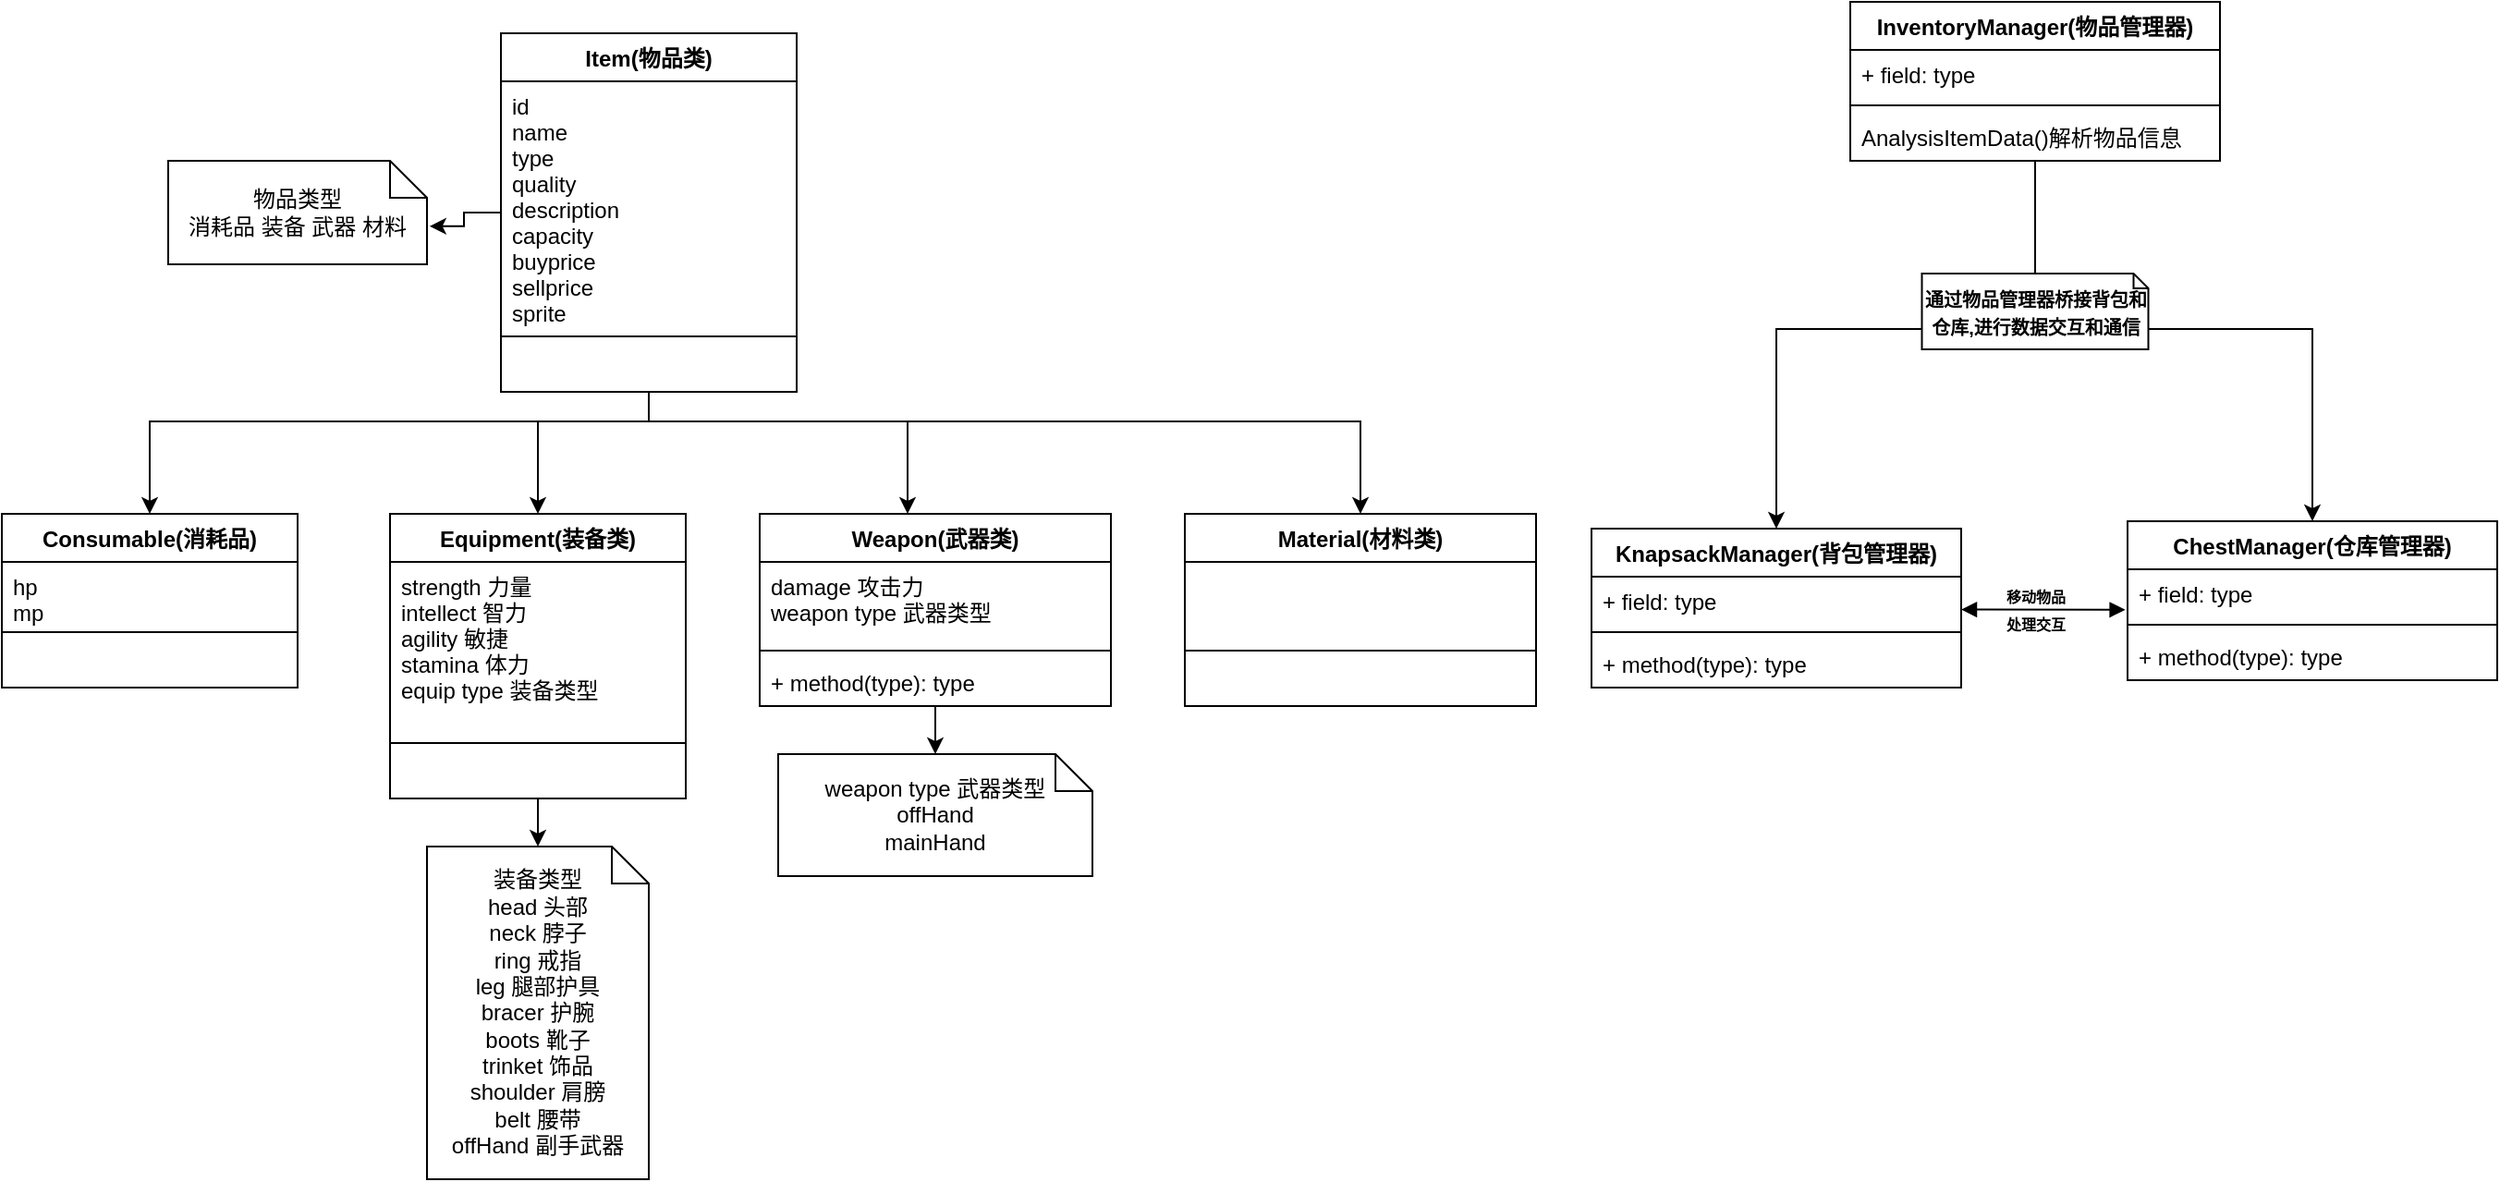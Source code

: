 <mxfile version="14.5.7" type="device"><diagram id="ZgeXcxt-RcczMnQYIGHZ" name="Page-1"><mxGraphModel dx="1292" dy="723" grid="1" gridSize="10" guides="1" tooltips="1" connect="1" arrows="1" fold="1" page="1" pageScale="1" pageWidth="850" pageHeight="1100" math="0" shadow="0"><root><mxCell id="0"/><mxCell id="1" parent="0"/><mxCell id="dufxgDNVYpHI1OGXflw_-27" style="edgeStyle=orthogonalEdgeStyle;rounded=0;orthogonalLoop=1;jettySize=auto;html=1;entryX=0.5;entryY=0;entryDx=0;entryDy=0;" parent="1" source="dufxgDNVYpHI1OGXflw_-8" target="dufxgDNVYpHI1OGXflw_-14" edge="1"><mxGeometry relative="1" as="geometry"><Array as="points"><mxPoint x="440" y="360"/><mxPoint x="170" y="360"/></Array></mxGeometry></mxCell><mxCell id="dufxgDNVYpHI1OGXflw_-28" style="edgeStyle=orthogonalEdgeStyle;rounded=0;orthogonalLoop=1;jettySize=auto;html=1;" parent="1" source="dufxgDNVYpHI1OGXflw_-8" target="dufxgDNVYpHI1OGXflw_-20" edge="1"><mxGeometry relative="1" as="geometry"><Array as="points"><mxPoint x="440" y="360"/><mxPoint x="380" y="360"/></Array></mxGeometry></mxCell><mxCell id="dufxgDNVYpHI1OGXflw_-34" style="edgeStyle=orthogonalEdgeStyle;rounded=0;orthogonalLoop=1;jettySize=auto;html=1;" parent="1" source="dufxgDNVYpHI1OGXflw_-8" target="dufxgDNVYpHI1OGXflw_-30" edge="1"><mxGeometry relative="1" as="geometry"><Array as="points"><mxPoint x="440" y="360"/><mxPoint x="580" y="360"/></Array></mxGeometry></mxCell><mxCell id="dufxgDNVYpHI1OGXflw_-40" style="edgeStyle=orthogonalEdgeStyle;rounded=0;orthogonalLoop=1;jettySize=auto;html=1;" parent="1" source="dufxgDNVYpHI1OGXflw_-8" target="dufxgDNVYpHI1OGXflw_-36" edge="1"><mxGeometry relative="1" as="geometry"><Array as="points"><mxPoint x="440" y="360"/><mxPoint x="825" y="360"/></Array></mxGeometry></mxCell><mxCell id="bSa4SVL7BriI_gfOmRT2-6" style="edgeStyle=orthogonalEdgeStyle;rounded=0;orthogonalLoop=1;jettySize=auto;html=1;entryX=1.01;entryY=0.632;entryDx=0;entryDy=0;entryPerimeter=0;" parent="1" source="dufxgDNVYpHI1OGXflw_-8" target="dufxgDNVYpHI1OGXflw_-13" edge="1"><mxGeometry relative="1" as="geometry"/></mxCell><mxCell id="dufxgDNVYpHI1OGXflw_-8" value="Item(物品类)" style="swimlane;fontStyle=1;align=center;verticalAlign=top;childLayout=stackLayout;horizontal=1;startSize=26;horizontalStack=0;resizeParent=1;resizeParentMax=0;resizeLast=0;collapsible=1;marginBottom=0;" parent="1" vertex="1"><mxGeometry x="360" y="150" width="160" height="194" as="geometry"/></mxCell><mxCell id="dufxgDNVYpHI1OGXflw_-9" value="id&#10;name&#10;type&#10;quality&#10;description&#10;capacity&#10;buyprice&#10;sellprice&#10;sprite" style="text;strokeColor=none;fillColor=none;align=left;verticalAlign=top;spacingLeft=4;spacingRight=4;overflow=hidden;rotatable=0;points=[[0,0.5],[1,0.5]];portConstraint=eastwest;" parent="dufxgDNVYpHI1OGXflw_-8" vertex="1"><mxGeometry y="26" width="160" height="134" as="geometry"/></mxCell><mxCell id="dufxgDNVYpHI1OGXflw_-10" value="" style="line;strokeWidth=1;fillColor=none;align=left;verticalAlign=middle;spacingTop=-1;spacingLeft=3;spacingRight=3;rotatable=0;labelPosition=right;points=[];portConstraint=eastwest;" parent="dufxgDNVYpHI1OGXflw_-8" vertex="1"><mxGeometry y="160" width="160" height="8" as="geometry"/></mxCell><mxCell id="dufxgDNVYpHI1OGXflw_-11" value="&#10;&#10;" style="text;strokeColor=none;fillColor=none;align=left;verticalAlign=top;spacingLeft=4;spacingRight=4;overflow=hidden;rotatable=0;points=[[0,0.5],[1,0.5]];portConstraint=eastwest;" parent="dufxgDNVYpHI1OGXflw_-8" vertex="1"><mxGeometry y="168" width="160" height="26" as="geometry"/></mxCell><mxCell id="dufxgDNVYpHI1OGXflw_-13" value="物品类型&lt;br&gt;消耗品 装备 武器 材料" style="shape=note;size=20;whiteSpace=wrap;html=1;" parent="1" vertex="1"><mxGeometry x="180" y="219" width="140" height="56" as="geometry"/></mxCell><mxCell id="dufxgDNVYpHI1OGXflw_-14" value="Consumable(消耗品)" style="swimlane;fontStyle=1;align=center;verticalAlign=top;childLayout=stackLayout;horizontal=1;startSize=26;horizontalStack=0;resizeParent=1;resizeParentMax=0;resizeLast=0;collapsible=1;marginBottom=0;" parent="1" vertex="1"><mxGeometry x="90" y="410" width="160" height="94" as="geometry"/></mxCell><mxCell id="dufxgDNVYpHI1OGXflw_-15" value="hp&#10;mp" style="text;strokeColor=none;fillColor=none;align=left;verticalAlign=top;spacingLeft=4;spacingRight=4;overflow=hidden;rotatable=0;points=[[0,0.5],[1,0.5]];portConstraint=eastwest;" parent="dufxgDNVYpHI1OGXflw_-14" vertex="1"><mxGeometry y="26" width="160" height="34" as="geometry"/></mxCell><mxCell id="dufxgDNVYpHI1OGXflw_-16" value="" style="line;strokeWidth=1;fillColor=none;align=left;verticalAlign=middle;spacingTop=-1;spacingLeft=3;spacingRight=3;rotatable=0;labelPosition=right;points=[];portConstraint=eastwest;" parent="dufxgDNVYpHI1OGXflw_-14" vertex="1"><mxGeometry y="60" width="160" height="8" as="geometry"/></mxCell><mxCell id="dufxgDNVYpHI1OGXflw_-17" value="&#10;&#10;" style="text;strokeColor=none;fillColor=none;align=left;verticalAlign=top;spacingLeft=4;spacingRight=4;overflow=hidden;rotatable=0;points=[[0,0.5],[1,0.5]];portConstraint=eastwest;" parent="dufxgDNVYpHI1OGXflw_-14" vertex="1"><mxGeometry y="68" width="160" height="26" as="geometry"/></mxCell><mxCell id="bSa4SVL7BriI_gfOmRT2-1" style="edgeStyle=orthogonalEdgeStyle;rounded=0;orthogonalLoop=1;jettySize=auto;html=1;" parent="1" source="dufxgDNVYpHI1OGXflw_-20" target="dufxgDNVYpHI1OGXflw_-29" edge="1"><mxGeometry relative="1" as="geometry"/></mxCell><mxCell id="dufxgDNVYpHI1OGXflw_-20" value="Equipment(装备类)" style="swimlane;fontStyle=1;align=center;verticalAlign=top;childLayout=stackLayout;horizontal=1;startSize=26;horizontalStack=0;resizeParent=1;resizeParentMax=0;resizeLast=0;collapsible=1;marginBottom=0;" parent="1" vertex="1"><mxGeometry x="300" y="410" width="160" height="154" as="geometry"/></mxCell><mxCell id="dufxgDNVYpHI1OGXflw_-21" value="strength 力量&#10;intellect 智力&#10;agility 敏捷&#10;stamina 体力&#10;equip type 装备类型" style="text;strokeColor=none;fillColor=none;align=left;verticalAlign=top;spacingLeft=4;spacingRight=4;overflow=hidden;rotatable=0;points=[[0,0.5],[1,0.5]];portConstraint=eastwest;" parent="dufxgDNVYpHI1OGXflw_-20" vertex="1"><mxGeometry y="26" width="160" height="94" as="geometry"/></mxCell><mxCell id="dufxgDNVYpHI1OGXflw_-22" value="" style="line;strokeWidth=1;fillColor=none;align=left;verticalAlign=middle;spacingTop=-1;spacingLeft=3;spacingRight=3;rotatable=0;labelPosition=right;points=[];portConstraint=eastwest;" parent="dufxgDNVYpHI1OGXflw_-20" vertex="1"><mxGeometry y="120" width="160" height="8" as="geometry"/></mxCell><mxCell id="dufxgDNVYpHI1OGXflw_-23" value="&#10;&#10;" style="text;strokeColor=none;fillColor=none;align=left;verticalAlign=top;spacingLeft=4;spacingRight=4;overflow=hidden;rotatable=0;points=[[0,0.5],[1,0.5]];portConstraint=eastwest;" parent="dufxgDNVYpHI1OGXflw_-20" vertex="1"><mxGeometry y="128" width="160" height="26" as="geometry"/></mxCell><mxCell id="dufxgDNVYpHI1OGXflw_-29" value="装备类型&lt;br&gt;head 头部&lt;br&gt;neck 脖子&lt;br&gt;ring 戒指&lt;br&gt;leg 腿部护具&lt;br&gt;bracer 护腕&lt;br&gt;boots 靴子&lt;br&gt;trinket 饰品&lt;br&gt;shoulder 肩膀&lt;br&gt;belt 腰带&lt;br&gt;offHand 副手武器" style="shape=note;size=20;whiteSpace=wrap;html=1;" parent="1" vertex="1"><mxGeometry x="320" y="590" width="120" height="180" as="geometry"/></mxCell><mxCell id="bSa4SVL7BriI_gfOmRT2-2" style="edgeStyle=orthogonalEdgeStyle;rounded=0;orthogonalLoop=1;jettySize=auto;html=1;" parent="1" source="dufxgDNVYpHI1OGXflw_-30" target="dufxgDNVYpHI1OGXflw_-35" edge="1"><mxGeometry relative="1" as="geometry"/></mxCell><mxCell id="dufxgDNVYpHI1OGXflw_-30" value="Weapon(武器类)" style="swimlane;fontStyle=1;align=center;verticalAlign=top;childLayout=stackLayout;horizontal=1;startSize=26;horizontalStack=0;resizeParent=1;resizeParentMax=0;resizeLast=0;collapsible=1;marginBottom=0;" parent="1" vertex="1"><mxGeometry x="500" y="410" width="190" height="104" as="geometry"/></mxCell><mxCell id="dufxgDNVYpHI1OGXflw_-31" value="damage 攻击力&#10;weapon type 武器类型" style="text;strokeColor=none;fillColor=none;align=left;verticalAlign=top;spacingLeft=4;spacingRight=4;overflow=hidden;rotatable=0;points=[[0,0.5],[1,0.5]];portConstraint=eastwest;" parent="dufxgDNVYpHI1OGXflw_-30" vertex="1"><mxGeometry y="26" width="190" height="44" as="geometry"/></mxCell><mxCell id="dufxgDNVYpHI1OGXflw_-32" value="" style="line;strokeWidth=1;fillColor=none;align=left;verticalAlign=middle;spacingTop=-1;spacingLeft=3;spacingRight=3;rotatable=0;labelPosition=right;points=[];portConstraint=eastwest;" parent="dufxgDNVYpHI1OGXflw_-30" vertex="1"><mxGeometry y="70" width="190" height="8" as="geometry"/></mxCell><mxCell id="dufxgDNVYpHI1OGXflw_-33" value="+ method(type): type" style="text;strokeColor=none;fillColor=none;align=left;verticalAlign=top;spacingLeft=4;spacingRight=4;overflow=hidden;rotatable=0;points=[[0,0.5],[1,0.5]];portConstraint=eastwest;" parent="dufxgDNVYpHI1OGXflw_-30" vertex="1"><mxGeometry y="78" width="190" height="26" as="geometry"/></mxCell><mxCell id="dufxgDNVYpHI1OGXflw_-35" value="weapon type 武器类型&lt;br&gt;offHand&lt;br&gt;mainHand" style="shape=note;size=20;whiteSpace=wrap;html=1;" parent="1" vertex="1"><mxGeometry x="510" y="540" width="170" height="66" as="geometry"/></mxCell><mxCell id="dufxgDNVYpHI1OGXflw_-36" value="Material(材料类)" style="swimlane;fontStyle=1;align=center;verticalAlign=top;childLayout=stackLayout;horizontal=1;startSize=26;horizontalStack=0;resizeParent=1;resizeParentMax=0;resizeLast=0;collapsible=1;marginBottom=0;" parent="1" vertex="1"><mxGeometry x="730" y="410" width="190" height="104" as="geometry"/></mxCell><mxCell id="dufxgDNVYpHI1OGXflw_-37" value="&#10;&#10;" style="text;strokeColor=none;fillColor=none;align=left;verticalAlign=top;spacingLeft=4;spacingRight=4;overflow=hidden;rotatable=0;points=[[0,0.5],[1,0.5]];portConstraint=eastwest;" parent="dufxgDNVYpHI1OGXflw_-36" vertex="1"><mxGeometry y="26" width="190" height="44" as="geometry"/></mxCell><mxCell id="dufxgDNVYpHI1OGXflw_-38" value="" style="line;strokeWidth=1;fillColor=none;align=left;verticalAlign=middle;spacingTop=-1;spacingLeft=3;spacingRight=3;rotatable=0;labelPosition=right;points=[];portConstraint=eastwest;" parent="dufxgDNVYpHI1OGXflw_-36" vertex="1"><mxGeometry y="70" width="190" height="8" as="geometry"/></mxCell><mxCell id="dufxgDNVYpHI1OGXflw_-39" value="&#10;&#10;" style="text;strokeColor=none;fillColor=none;align=left;verticalAlign=top;spacingLeft=4;spacingRight=4;overflow=hidden;rotatable=0;points=[[0,0.5],[1,0.5]];portConstraint=eastwest;" parent="dufxgDNVYpHI1OGXflw_-36" vertex="1"><mxGeometry y="78" width="190" height="26" as="geometry"/></mxCell><mxCell id="Y-asqkOTbQeo7rn_xofh-9" style="edgeStyle=orthogonalEdgeStyle;rounded=0;orthogonalLoop=1;jettySize=auto;html=1;" edge="1" parent="1" source="a8ysmdw-aWWCuAZTSZv7-1" target="Y-asqkOTbQeo7rn_xofh-5"><mxGeometry relative="1" as="geometry"><Array as="points"><mxPoint x="1190" y="310"/><mxPoint x="1050" y="310"/></Array></mxGeometry></mxCell><mxCell id="Y-asqkOTbQeo7rn_xofh-11" style="edgeStyle=orthogonalEdgeStyle;rounded=0;orthogonalLoop=1;jettySize=auto;html=1;entryX=0.5;entryY=0;entryDx=0;entryDy=0;" edge="1" parent="1" source="Y-asqkOTbQeo7rn_xofh-21" target="Y-asqkOTbQeo7rn_xofh-1"><mxGeometry relative="1" as="geometry"><Array as="points"><mxPoint x="1190" y="310"/><mxPoint x="1340" y="310"/></Array></mxGeometry></mxCell><mxCell id="a8ysmdw-aWWCuAZTSZv7-1" value="InventoryManager(物品管理器)" style="swimlane;fontStyle=1;align=center;verticalAlign=top;childLayout=stackLayout;horizontal=1;startSize=26;horizontalStack=0;resizeParent=1;resizeParentMax=0;resizeLast=0;collapsible=1;marginBottom=0;" parent="1" vertex="1"><mxGeometry x="1090" y="133" width="200" height="86" as="geometry"/></mxCell><mxCell id="a8ysmdw-aWWCuAZTSZv7-2" value="+ field: type" style="text;strokeColor=none;fillColor=none;align=left;verticalAlign=top;spacingLeft=4;spacingRight=4;overflow=hidden;rotatable=0;points=[[0,0.5],[1,0.5]];portConstraint=eastwest;" parent="a8ysmdw-aWWCuAZTSZv7-1" vertex="1"><mxGeometry y="26" width="200" height="26" as="geometry"/></mxCell><mxCell id="a8ysmdw-aWWCuAZTSZv7-3" value="" style="line;strokeWidth=1;fillColor=none;align=left;verticalAlign=middle;spacingTop=-1;spacingLeft=3;spacingRight=3;rotatable=0;labelPosition=right;points=[];portConstraint=eastwest;" parent="a8ysmdw-aWWCuAZTSZv7-1" vertex="1"><mxGeometry y="52" width="200" height="8" as="geometry"/></mxCell><mxCell id="a8ysmdw-aWWCuAZTSZv7-4" value="AnalysisItemData()解析物品信息&#10;&#10;" style="text;strokeColor=none;fillColor=none;align=left;verticalAlign=top;spacingLeft=4;spacingRight=4;overflow=hidden;rotatable=0;points=[[0,0.5],[1,0.5]];portConstraint=eastwest;" parent="a8ysmdw-aWWCuAZTSZv7-1" vertex="1"><mxGeometry y="60" width="200" height="26" as="geometry"/></mxCell><mxCell id="Y-asqkOTbQeo7rn_xofh-1" value="ChestManager(仓库管理器)" style="swimlane;fontStyle=1;align=center;verticalAlign=top;childLayout=stackLayout;horizontal=1;startSize=26;horizontalStack=0;resizeParent=1;resizeParentMax=0;resizeLast=0;collapsible=1;marginBottom=0;" vertex="1" parent="1"><mxGeometry x="1240" y="414" width="200" height="86" as="geometry"/></mxCell><mxCell id="Y-asqkOTbQeo7rn_xofh-2" value="+ field: type" style="text;strokeColor=none;fillColor=none;align=left;verticalAlign=top;spacingLeft=4;spacingRight=4;overflow=hidden;rotatable=0;points=[[0,0.5],[1,0.5]];portConstraint=eastwest;" vertex="1" parent="Y-asqkOTbQeo7rn_xofh-1"><mxGeometry y="26" width="200" height="26" as="geometry"/></mxCell><mxCell id="Y-asqkOTbQeo7rn_xofh-3" value="" style="line;strokeWidth=1;fillColor=none;align=left;verticalAlign=middle;spacingTop=-1;spacingLeft=3;spacingRight=3;rotatable=0;labelPosition=right;points=[];portConstraint=eastwest;" vertex="1" parent="Y-asqkOTbQeo7rn_xofh-1"><mxGeometry y="52" width="200" height="8" as="geometry"/></mxCell><mxCell id="Y-asqkOTbQeo7rn_xofh-4" value="+ method(type): type" style="text;strokeColor=none;fillColor=none;align=left;verticalAlign=top;spacingLeft=4;spacingRight=4;overflow=hidden;rotatable=0;points=[[0,0.5],[1,0.5]];portConstraint=eastwest;" vertex="1" parent="Y-asqkOTbQeo7rn_xofh-1"><mxGeometry y="60" width="200" height="26" as="geometry"/></mxCell><mxCell id="Y-asqkOTbQeo7rn_xofh-5" value="KnapsackManager(背包管理器)" style="swimlane;fontStyle=1;align=center;verticalAlign=top;childLayout=stackLayout;horizontal=1;startSize=26;horizontalStack=0;resizeParent=1;resizeParentMax=0;resizeLast=0;collapsible=1;marginBottom=0;" vertex="1" parent="1"><mxGeometry x="950" y="418" width="200" height="86" as="geometry"/></mxCell><mxCell id="Y-asqkOTbQeo7rn_xofh-6" value="+ field: type" style="text;strokeColor=none;fillColor=none;align=left;verticalAlign=top;spacingLeft=4;spacingRight=4;overflow=hidden;rotatable=0;points=[[0,0.5],[1,0.5]];portConstraint=eastwest;" vertex="1" parent="Y-asqkOTbQeo7rn_xofh-5"><mxGeometry y="26" width="200" height="26" as="geometry"/></mxCell><mxCell id="Y-asqkOTbQeo7rn_xofh-7" value="" style="line;strokeWidth=1;fillColor=none;align=left;verticalAlign=middle;spacingTop=-1;spacingLeft=3;spacingRight=3;rotatable=0;labelPosition=right;points=[];portConstraint=eastwest;" vertex="1" parent="Y-asqkOTbQeo7rn_xofh-5"><mxGeometry y="52" width="200" height="8" as="geometry"/></mxCell><mxCell id="Y-asqkOTbQeo7rn_xofh-8" value="+ method(type): type" style="text;strokeColor=none;fillColor=none;align=left;verticalAlign=top;spacingLeft=4;spacingRight=4;overflow=hidden;rotatable=0;points=[[0,0.5],[1,0.5]];portConstraint=eastwest;" vertex="1" parent="Y-asqkOTbQeo7rn_xofh-5"><mxGeometry y="60" width="200" height="26" as="geometry"/></mxCell><mxCell id="Y-asqkOTbQeo7rn_xofh-19" value="" style="endArrow=block;startArrow=block;endFill=1;startFill=1;html=1;entryX=-0.006;entryY=0.842;entryDx=0;entryDy=0;entryPerimeter=0;" edge="1" parent="1" target="Y-asqkOTbQeo7rn_xofh-2"><mxGeometry width="160" relative="1" as="geometry"><mxPoint x="1150" y="461.8" as="sourcePoint"/><mxPoint x="1220" y="461.8" as="targetPoint"/></mxGeometry></mxCell><mxCell id="Y-asqkOTbQeo7rn_xofh-20" value="&lt;font style=&quot;font-size: 8px&quot;&gt;&lt;b&gt;移动物品&lt;br&gt;处理交互&lt;/b&gt;&lt;/font&gt;" style="text;html=1;align=center;verticalAlign=middle;resizable=0;points=[];autosize=1;" vertex="1" parent="1"><mxGeometry x="1165" y="441" width="50" height="40" as="geometry"/></mxCell><mxCell id="Y-asqkOTbQeo7rn_xofh-21" value="&lt;font style=&quot;font-size: 10px&quot;&gt;&lt;b&gt;通过物品管理器桥接背包和仓库,进行数据交互和通信&lt;/b&gt;&lt;/font&gt;" style="shape=note;size=8;whiteSpace=wrap;html=1;" vertex="1" parent="1"><mxGeometry x="1128.75" y="280" width="122.5" height="41" as="geometry"/></mxCell></root></mxGraphModel></diagram></mxfile>